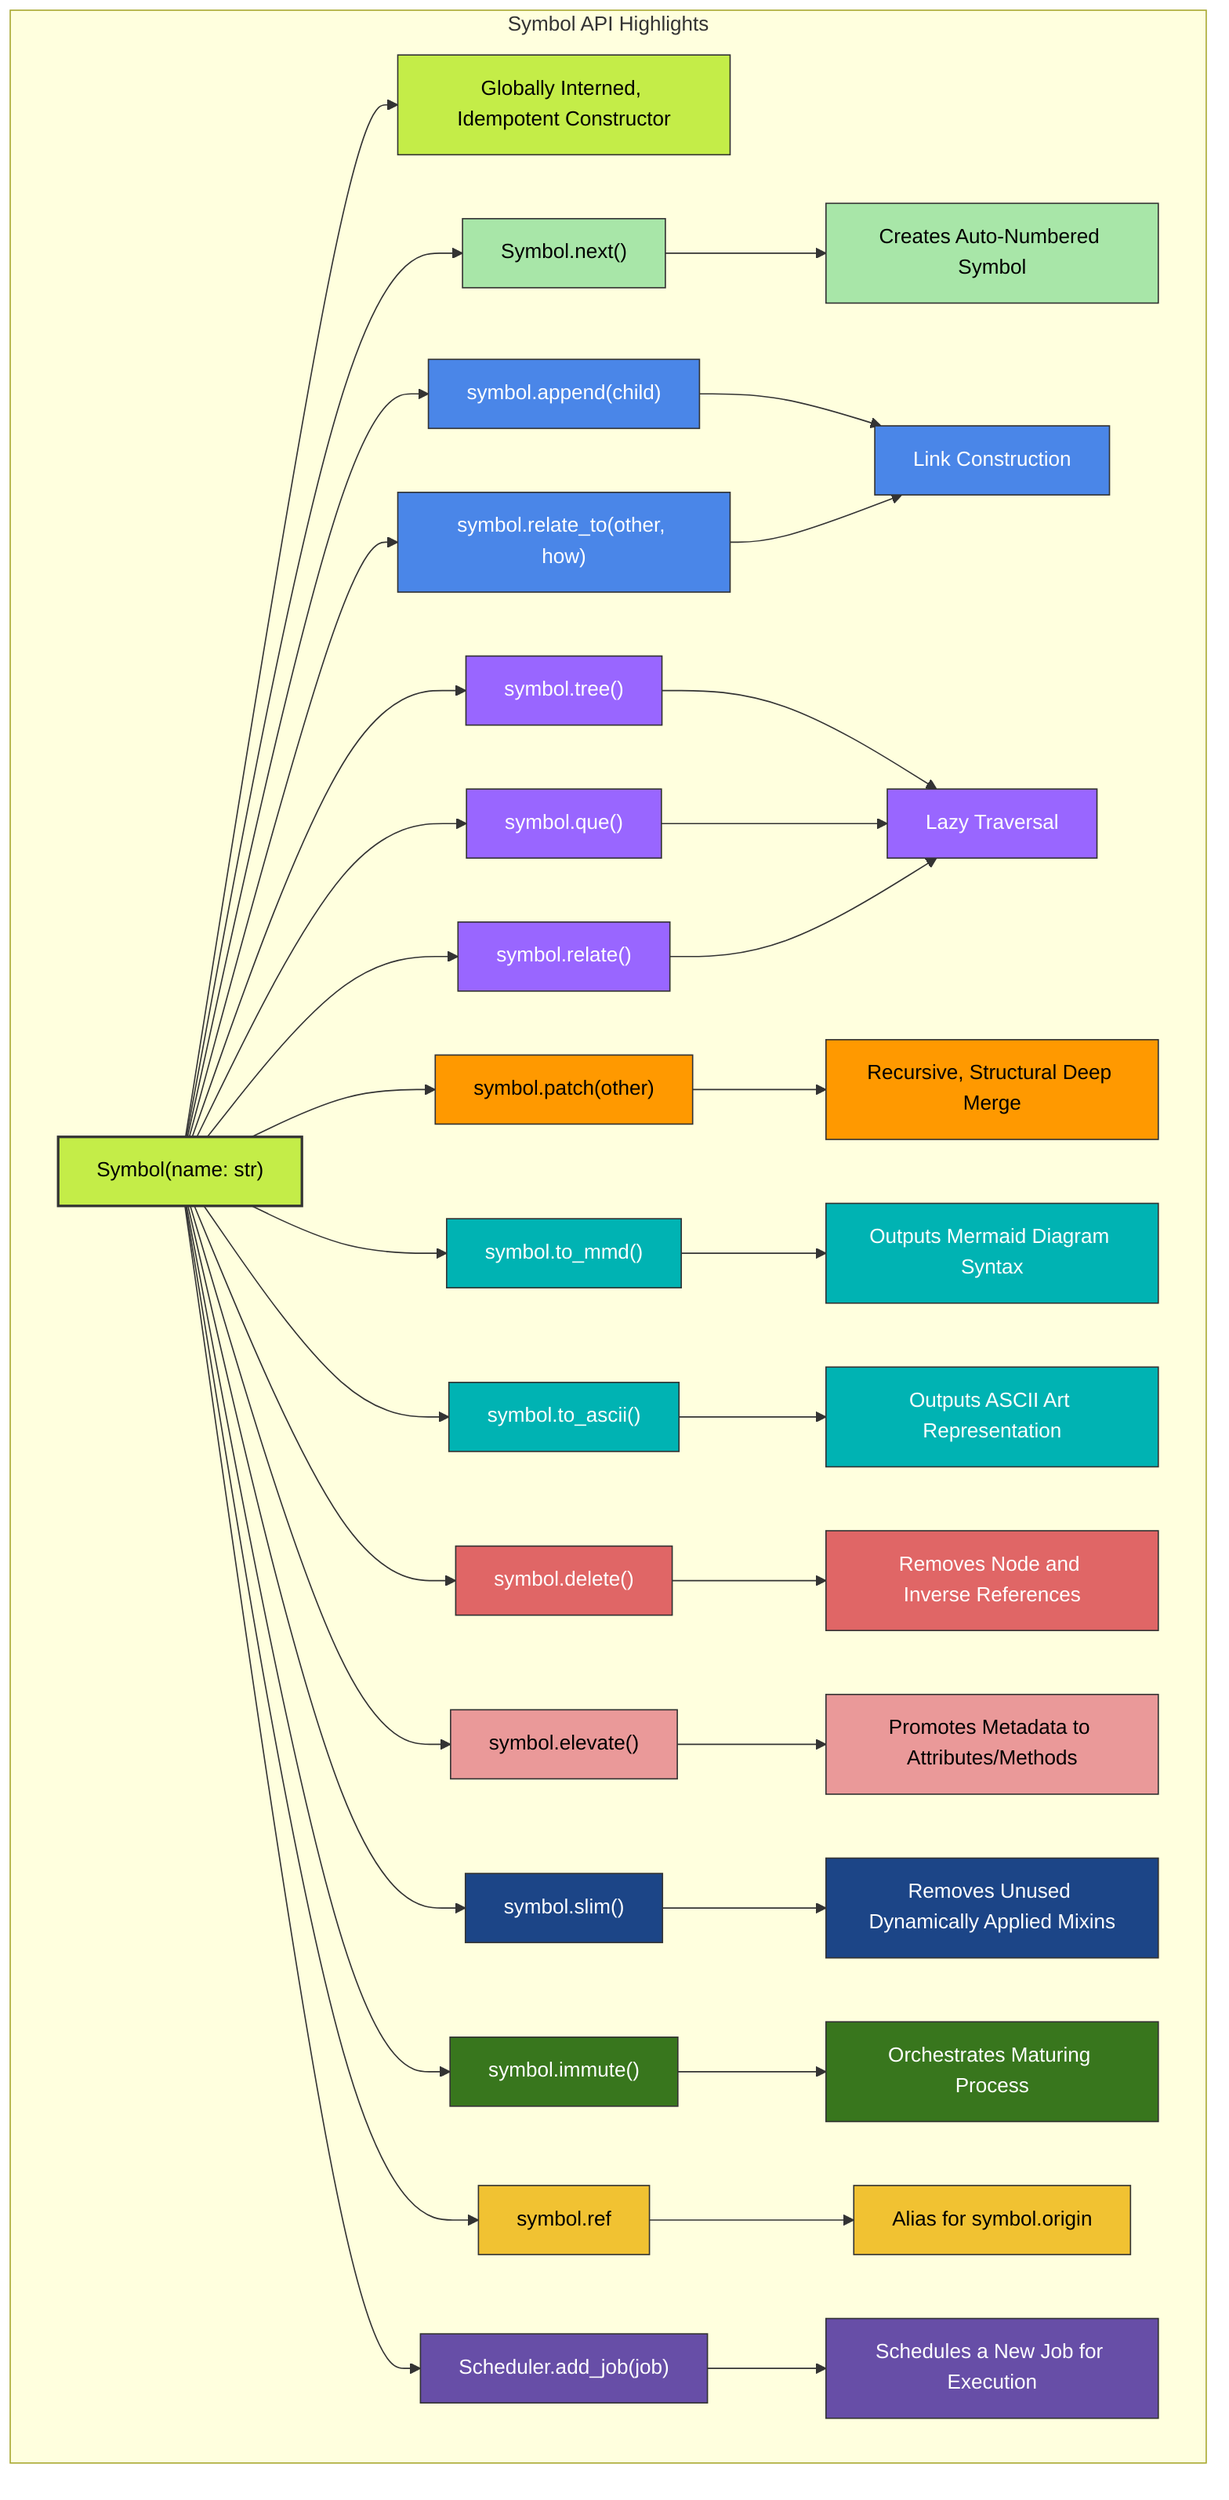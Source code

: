 graph
    subgraph "Symbol API Highlights"
        A[Symbol#40;name: str#41;] --> B[Globally Interned, Idempotent Constructor];
        A --> C[Symbol.next#40;#41;];
        C --> D[Creates Auto-Numbered Symbol];
        A --> E[symbol.append#40;child#41;];
        A --> F[symbol.relate_to#40;other, how#41;];
        E --> G[Link Construction];
        F --> G;
        A --> H[symbol.tree#40;#41;];
        A --> I[symbol.que#40;#41;];
        A --> J[symbol.relate#40;#41;];
        H --> K[Lazy Traversal];
        I --> K;
        J --> K;
        A --> L[symbol.patch#40;other#41;];
        L --> M[Recursive, Structural Deep Merge];
        A --> N[symbol.to_mmd#40;#41;];
        N --> O[Outputs Mermaid Diagram Syntax];
        A --> P[symbol.to_ascii#40;#41;];
        P --> Q[Outputs ASCII Art Representation];
        A --> R[symbol.delete#40;#41;];
        R --> S[Removes Node and Inverse References];
        A --> T[symbol.elevate#40;#41;];
        T --> U[Promotes Metadata to Attributes/Methods];
        A --> V[symbol.slim#40;#41;];
        V --> W[Removes Unused Dynamically Applied Mixins];
        A --> X[symbol.immute#40;#41;];
        X --> Y[Orchestrates Maturing Process];
        A --> Z[symbol.ref];
        Z --> AA[Alias for symbol.origin];
        A --> AB[Scheduler.add_job#40;job#41;];
        AB --> AC[Schedules a New Job for Execution];
    end

    %% Main Symbol node
    style A fill:#c4ed48,stroke:#333,stroke-width:2px,color:#000000;
    style B fill:#c4ed48,stroke:#333,stroke-width:1px,color:#000000;

    %% Symbol creation group - light green
    style C fill:#a8e6a8,stroke:#333,stroke-width:1px,color:#000000;
    style D fill:#a8e6a8,stroke:#333,stroke-width:1px,color:#000000;

    %% Relationship management group - blue
    style E fill:#4a86e8,stroke:#333,stroke-width:1px,color:#ffffff;
    style F fill:#4a86e8,stroke:#333,stroke-width:1px,color:#ffffff;
    style G fill:#4a86e8,stroke:#333,stroke-width:1px,color:#ffffff;

    %% Traversal group - purple
    style H fill:#9966ff,stroke:#333,stroke-width:1px,color:#ffffff;
    style I fill:#9966ff,stroke:#333,stroke-width:1px,color:#ffffff;
    style J fill:#9966ff,stroke:#333,stroke-width:1px,color:#ffffff;
    style K fill:#9966ff,stroke:#333,stroke-width:1px,color:#ffffff;

    %% Data manipulation group - orange
    style L fill:#ff9900,stroke:#333,stroke-width:1px,color:#000000;
    style M fill:#ff9900,stroke:#333,stroke-width:1px,color:#000000;

    %% Visualization group - teal
    style N fill:#00b3b3,stroke:#333,stroke-width:1px,color:#ffffff;
    style O fill:#00b3b3,stroke:#333,stroke-width:1px,color:#ffffff;
    style P fill:#00b3b3,stroke:#333,stroke-width:1px,color:#ffffff;
    style Q fill:#00b3b3,stroke:#333,stroke-width:1px,color:#ffffff;

    %% Node management group - red
    style R fill:#e06666,stroke:#333,stroke-width:1px,color:#ffffff;
    style S fill:#e06666,stroke:#333,stroke-width:1px,color:#ffffff;

    %% Metadata management group - pink
    style T fill:#ea9999,stroke:#333,stroke-width:1px,color:#000000;
    style U fill:#ea9999,stroke:#333,stroke-width:1px,color:#000000;

    %% Optimization group - dark blue
    style V fill:#1c4587,stroke:#333,stroke-width:1px,color:#ffffff;
    style W fill:#1c4587,stroke:#333,stroke-width:1px,color:#ffffff;

    %% Lifecycle management group - dark green
    style X fill:#38761d,stroke:#333,stroke-width:1px,color:#ffffff;
    style Y fill:#38761d,stroke:#333,stroke-width:1px,color:#ffffff;

    %% Reference management group - gold
    style Z fill:#f1c232,stroke:#333,stroke-width:1px,color:#000000;
    style AA fill:#f1c232,stroke:#333,stroke-width:1px,color:#000000;

    %% Scheduling group - dark purple
    style AB fill:#674ea7,stroke:#333,stroke-width:1px,color:#ffffff;
    style AC fill:#674ea7,stroke:#333,stroke-width:1px,color:#ffffff;